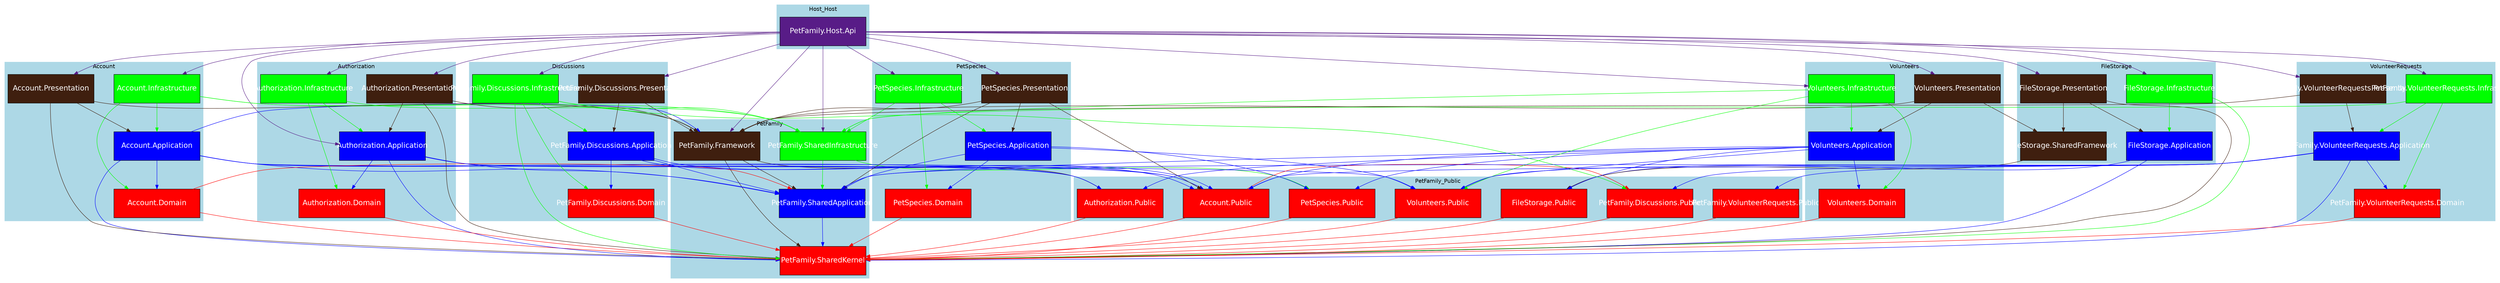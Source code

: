 digraph solution_dependencies {
rankdir=TD;
    graph[
   fontname="Helvetica",
  fontsize=14, 
 
  overlap=false,
  nodesep=0.7, 
  ranksep=1.0];
  node [
      shape=box, 
      style=filled, 
      fillcolor=lightblue,
      fontname="Helvetica",
      fontsize=18,
      width=3.0,
      height=1.0,
      fixedsize=true];
    subgraph cluster_Host_Host {
        label = "Host_Host";
        style=filled;
        fillcolor=lightblue;
        fontname="Helvetica";
        color = lightblue;
        {
        "PetFamily.Host.Api" [style=filled, fillcolor="#581C87", fontcolor="white", shape=box];
         }
    }
    subgraph cluster_PetFamily {
        label = "PetFamily";
        style=filled;
        fillcolor=lightblue;
        fontname="Helvetica";
        color = lightblue;
        {
        "PetFamily.Framework" [style=filled, fillcolor="#3F1F0F", fontcolor="white", shape=box];
        "PetFamily.SharedApplication" [style=filled, fillcolor="blue", fontcolor="white", shape=box];
        "PetFamily.SharedInfrastructure" [style=filled, fillcolor="green", fontcolor="white", shape=box];
        "PetFamily.SharedKernel" [style=filled, fillcolor="red", fontcolor="white", shape=box];
         }
    }
    subgraph cluster_Account {
        label = "Account";
        style=filled;
        fillcolor=lightblue;
        fontname="Helvetica";
        color = lightblue;
        {
        "Account.Application" [style=filled, fillcolor="blue", fontcolor="white", shape=box];
        "Account.Domain" [style=filled, fillcolor="red", fontcolor="white", shape=box];
        "Account.Infrastructure" [style=filled, fillcolor="green", fontcolor="white", shape=box];
        "Account.Presentation" [style=filled, fillcolor="#3F1F0F", fontcolor="white", shape=box];
         }
    }
    subgraph cluster_PetFamily_Public {
        label = "PetFamily_Public";
        style=filled;
        fillcolor=lightblue;
        fontname="Helvetica";
        color = lightblue;
        {
             rank=same;
        "Account.Public" [style=filled, fillcolor="red", fontcolor="white", shape=box];
        "Authorization.Public" [style=filled, fillcolor="red", fontcolor="white", shape=box];
        "FileStorage.Public" [style=filled, fillcolor="red", fontcolor="white", shape=box];
        "PetFamily.Discussions.Public" [style=filled, fillcolor="red", fontcolor="white", shape=box];
        "PetSpecies.Public" [style=filled, fillcolor="red", fontcolor="white", shape=box];
        "Volunteers.Public" [style=filled, fillcolor="red", fontcolor="white", shape=box];
        "PetFamily.VolunteerRequests.Public" [style=filled, fillcolor="red", fontcolor="white", shape=box];
         }
    }
    subgraph cluster_Authorization {
        label = "Authorization";
        style=filled;
        fillcolor=lightblue;
        fontname="Helvetica";
        color = lightblue;
        {
        "Authorization.Application" [style=filled, fillcolor="blue", fontcolor="white", shape=box];
        "Authorization.Domain" [style=filled, fillcolor="red", fontcolor="white", shape=box];
        "Authorization.Infrastructure" [style=filled, fillcolor="green", fontcolor="white", shape=box];
        "Authorization.Presentation" [style=filled, fillcolor="#3F1F0F", fontcolor="white", shape=box];
         }
    }
    subgraph cluster_FileStorage {
        label = "FileStorage";
        style=filled;
        fillcolor=lightblue;
        fontname="Helvetica";
        color = lightblue;
        {
        "FileStorage.Application" [style=filled, fillcolor="blue", fontcolor="white", shape=box];
        "FileStorage.Infrastructure" [style=filled, fillcolor="green", fontcolor="white", shape=box];
        "FileStorage.Presentation" [style=filled, fillcolor="#3F1F0F", fontcolor="white", shape=box];
        "FileStorage.SharedFramework" [style=filled, fillcolor="#3F1F0F", fontcolor="white", shape=box];
         }
    }
    subgraph cluster_Discussions {
        label = "Discussions";
        style=filled;
        fillcolor=lightblue;
        fontname="Helvetica";
        color = lightblue;
        {
        "PetFamily.Discussions.Presentation" [style=filled, fillcolor="#3F1F0F", fontcolor="white", shape=box];
        "PetFamily.Discussions.Application" [style=filled, fillcolor="blue", fontcolor="white", shape=box];
        "PetFamily.Discussions.Infrastructure" [style=filled, fillcolor="green", fontcolor="white", shape=box];
        "PetFamily.Discussions.Domain" [style=filled, fillcolor="red", fontcolor="white", shape=box];
         }
    }
    subgraph cluster_PetSpecies {
        label = "PetSpecies";
        style=filled;
        fillcolor=lightblue;
        fontname="Helvetica";
        color = lightblue;
        {
        "PetSpecies.Application" [style=filled, fillcolor="blue", fontcolor="white", shape=box];
        "PetSpecies.Domain" [style=filled, fillcolor="red", fontcolor="white", shape=box];
        "PetSpecies.Infrastructure" [style=filled, fillcolor="green", fontcolor="white", shape=box];
        "PetSpecies.Presentation" [style=filled, fillcolor="#3F1F0F", fontcolor="white", shape=box];
         }
    }
    subgraph cluster_Volunteers {
        label = "Volunteers";
        style=filled;
        fillcolor=lightblue;
        fontname="Helvetica";
        color = lightblue;
        {
        "Volunteers.Application" [style=filled, fillcolor="blue", fontcolor="white", shape=box];
        "Volunteers.Domain" [style=filled, fillcolor="red", fontcolor="white", shape=box];
        "Volunteers.Infrastructure" [style=filled, fillcolor="green", fontcolor="white", shape=box];
        "Volunteers.Presentation" [style=filled, fillcolor="#3F1F0F", fontcolor="white", shape=box];
         }
    }
    subgraph cluster_VolunteerRequests {
        label = "VolunteerRequests";
        style=filled;
        fillcolor=lightblue;
        fontname="Helvetica";
        color = lightblue;
        {
        "PetFamily.VolunteerRequests.Presentation" [style=filled, fillcolor="#3F1F0F", fontcolor="white", shape=box];
        "PetFamily.VolunteerRequests.Application" [style=filled, fillcolor="blue", fontcolor="white", shape=box];
        "PetFamily.VolunteerRequests.Domain" [style=filled, fillcolor="red", fontcolor="white", shape=box];
        "PetFamily.VolunteerRequests.Infrastructure" [style=filled, fillcolor="green", fontcolor="white", shape=box];
         }
    }
    "PetFamily.Host.Api" -> "Account.Infrastructure" [color="#581C87"];
    "PetFamily.Host.Api" -> "Account.Presentation" [color="#581C87"];
    "PetFamily.Host.Api" -> "Authorization.Application" [color="#581C87"];
    "PetFamily.Host.Api" -> "Authorization.Infrastructure" [color="#581C87"];
    "PetFamily.Host.Api" -> "Authorization.Presentation" [color="#581C87"];
    "PetFamily.Host.Api" -> "FileStorage.Infrastructure" [color="#581C87"];
    "PetFamily.Host.Api" -> "FileStorage.Presentation" [color="#581C87"];
    "PetFamily.Host.Api" -> "PetFamily.Discussions.Presentation" [color="#581C87"];
    "PetFamily.Host.Api" -> "PetFamily.Discussions.Infrastructure" [color="#581C87"];
    "PetFamily.Host.Api" -> "PetSpecies.Infrastructure" [color="#581C87"];
    "PetFamily.Host.Api" -> "PetSpecies.Presentation" [color="#581C87"];
    "PetFamily.Host.Api" -> "PetFamily.VolunteerRequests.Presentation" [color="#581C87"];
    "PetFamily.Host.Api" -> "PetFamily.VolunteerRequests.Infrastructure" [color="#581C87"];
    "PetFamily.Host.Api" -> "Volunteers.Infrastructure" [color="#581C87"];
    "PetFamily.Host.Api" -> "Volunteers.Presentation" [color="#581C87"];
    "PetFamily.Host.Api" -> "PetFamily.Framework" [color="#581C87"];
    "PetFamily.Host.Api" -> "PetFamily.SharedInfrastructure" [color="#581C87"];
    "PetFamily.Framework" -> "Authorization.Public" [color="#3F1F0F"];
    "PetFamily.Framework" -> "PetFamily.SharedApplication" [color="#3F1F0F"];
    "PetFamily.Framework" -> "PetFamily.SharedKernel" [color="#3F1F0F"];
    "PetFamily.SharedApplication" -> "PetFamily.SharedKernel" [color="blue"];
    "PetFamily.SharedInfrastructure" -> "PetSpecies.Public" [color="green"];
    "PetFamily.SharedInfrastructure" -> "PetFamily.SharedApplication" [color="green"];
    "Account.Application" -> "Volunteers.Public" [color="blue"];
    "Account.Application" -> "PetFamily.Framework" [color="blue"];
    "Account.Application" -> "PetFamily.SharedApplication" [color="blue"];
    "Account.Application" -> "PetFamily.SharedKernel" [color="blue"];
    "Account.Application" -> "Authorization.Public" [color="blue"];
    "Account.Application" -> "Account.Domain" [color="blue"];
    "Account.Application" -> "Account.Public" [color="blue"];
    "Account.Domain" -> "PetFamily.SharedApplication" [color="red"];
    "Account.Domain" -> "PetFamily.SharedKernel" [color="red"];
    "Account.Infrastructure" -> "PetFamily.Framework" [color="green"];
    "Account.Infrastructure" -> "PetFamily.SharedInfrastructure" [color="green"];
    "Account.Infrastructure" -> "Account.Application" [color="green"];
    "Account.Infrastructure" -> "Account.Domain" [color="green"];
    "Account.Presentation" -> "PetFamily.Framework" [color="#3F1F0F"];
    "Account.Presentation" -> "PetFamily.SharedKernel" [color="#3F1F0F"];
    "Account.Presentation" -> "Account.Application" [color="#3F1F0F"];
    "Account.Public" -> "PetFamily.Discussions.Public" [color="red"];
    "Account.Public" -> "PetFamily.SharedKernel" [color="red"];
    "Authorization.Public" -> "PetFamily.SharedKernel" [color="red"];
    "FileStorage.Public" -> "PetFamily.SharedKernel" [color="red"];
    "PetFamily.Discussions.Public" -> "PetFamily.SharedKernel" [color="red"];
    "PetSpecies.Public" -> "PetFamily.SharedKernel" [color="red"];
    "Volunteers.Public" -> "PetFamily.SharedKernel" [color="red"];
    "PetFamily.VolunteerRequests.Public" -> "PetFamily.SharedKernel" [color="red"];
    "Authorization.Application" -> "PetFamily.SharedApplication" [color="blue"];
    "Authorization.Application" -> "PetFamily.SharedKernel" [color="blue"];
    "Authorization.Application" -> "Account.Public" [color="blue"];
    "Authorization.Application" -> "Authorization.Domain" [color="blue"];
    "Authorization.Application" -> "Authorization.Public" [color="blue"];
    "Authorization.Domain" -> "PetFamily.SharedKernel" [color="red"];
    "Authorization.Infrastructure" -> "PetFamily.SharedInfrastructure" [color="green"];
    "Authorization.Infrastructure" -> "Authorization.Application" [color="green"];
    "Authorization.Infrastructure" -> "Authorization.Domain" [color="green"];
    "Authorization.Presentation" -> "PetFamily.Framework" [color="#3F1F0F"];
    "Authorization.Presentation" -> "PetFamily.SharedKernel" [color="#3F1F0F"];
    "Authorization.Presentation" -> "Authorization.Application" [color="#3F1F0F"];
    "FileStorage.Application" -> "PetFamily.SharedKernel" [color="blue"];
    "FileStorage.Application" -> "FileStorage.Public" [color="blue"];
    "FileStorage.Infrastructure" -> "PetFamily.SharedKernel" [color="green"];
    "FileStorage.Infrastructure" -> "FileStorage.Application" [color="green"];
    "FileStorage.Presentation" -> "PetFamily.SharedKernel" [color="#3F1F0F"];
    "FileStorage.Presentation" -> "FileStorage.Application" [color="#3F1F0F"];
    "FileStorage.Presentation" -> "FileStorage.SharedFramework" [color="#3F1F0F"];
    "FileStorage.SharedFramework" -> "FileStorage.Public" [color="#3F1F0F"];
    "PetFamily.Discussions.Presentation" -> "PetFamily.Framework" [color="#3F1F0F"];
    "PetFamily.Discussions.Presentation" -> "PetFamily.Discussions.Application" [color="#3F1F0F"];
    "PetFamily.Discussions.Application" -> "Account.Public" [color="blue"];
    "PetFamily.Discussions.Application" -> "Account.Public" [color="blue"];
    "PetFamily.Discussions.Application" -> "PetFamily.SharedApplication" [color="blue"];
    "PetFamily.Discussions.Application" -> "PetFamily.Discussions.Domain" [color="blue"];
    "PetFamily.Discussions.Infrastructure" -> "PetFamily.SharedInfrastructure" [color="green"];
    "PetFamily.Discussions.Infrastructure" -> "PetFamily.SharedKernel" [color="green"];
    "PetFamily.Discussions.Infrastructure" -> "PetFamily.Discussions.Application" [color="green"];
    "PetFamily.Discussions.Infrastructure" -> "PetFamily.Discussions.Public" [color="green"];
    "PetFamily.Discussions.Infrastructure" -> "PetFamily.Discussions.Domain" [color="green"];
    "PetFamily.Discussions.Domain" -> "PetFamily.SharedKernel" [color="red"];
    "PetSpecies.Application" -> "PetFamily.SharedApplication" [color="blue"];
    "PetSpecies.Application" -> "Volunteers.Public" [color="blue"];
    "PetSpecies.Application" -> "PetSpecies.Domain" [color="blue"];
    "PetSpecies.Application" -> "PetSpecies.Public" [color="blue"];
    "PetSpecies.Domain" -> "PetFamily.SharedKernel" [color="red"];
    "PetSpecies.Infrastructure" -> "PetFamily.SharedInfrastructure" [color="green"];
    "PetSpecies.Infrastructure" -> "PetSpecies.Application" [color="green"];
    "PetSpecies.Infrastructure" -> "PetSpecies.Domain" [color="green"];
    "PetSpecies.Presentation" -> "Account.Public" [color="#3F1F0F"];
    "PetSpecies.Presentation" -> "PetFamily.Framework" [color="#3F1F0F"];
    "PetSpecies.Presentation" -> "PetFamily.SharedApplication" [color="#3F1F0F"];
    "PetSpecies.Presentation" -> "PetSpecies.Application" [color="#3F1F0F"];
    "Volunteers.Application" -> "Account.Public" [color="blue"];
    "Volunteers.Application" -> "Authorization.Public" [color="blue"];
    "Volunteers.Application" -> "FileStorage.Public" [color="blue"];
    "Volunteers.Application" -> "PetFamily.SharedApplication" [color="blue"];
    "Volunteers.Application" -> "PetSpecies.Public" [color="blue"];
    "Volunteers.Application" -> "Volunteers.Domain" [color="blue"];
    "Volunteers.Application" -> "Volunteers.Public" [color="blue"];
    "Volunteers.Domain" -> "PetFamily.SharedKernel" [color="red"];
    "Volunteers.Infrastructure" -> "PetFamily.SharedInfrastructure" [color="green"];
    "Volunteers.Infrastructure" -> "Volunteers.Application" [color="green"];
    "Volunteers.Infrastructure" -> "Volunteers.Domain" [color="green"];
    "Volunteers.Infrastructure" -> "Volunteers.Public" [color="green"];
    "Volunteers.Presentation" -> "FileStorage.SharedFramework" [color="#3F1F0F"];
    "Volunteers.Presentation" -> "PetFamily.Framework" [color="#3F1F0F"];
    "Volunteers.Presentation" -> "Volunteers.Application" [color="#3F1F0F"];
    "PetFamily.VolunteerRequests.Presentation" -> "PetFamily.Framework" [color="#3F1F0F"];
    "PetFamily.VolunteerRequests.Presentation" -> "PetFamily.VolunteerRequests.Application" [color="#3F1F0F"];
    "PetFamily.VolunteerRequests.Application" -> "Account.Public" [color="blue"];
    "PetFamily.VolunteerRequests.Application" -> "PetFamily.SharedApplication" [color="blue"];
    "PetFamily.VolunteerRequests.Application" -> "PetFamily.SharedKernel" [color="blue"];
    "PetFamily.VolunteerRequests.Application" -> "PetFamily.Discussions.Public" [color="blue"];
    "PetFamily.VolunteerRequests.Application" -> "Volunteers.Public" [color="blue"];
    "PetFamily.VolunteerRequests.Application" -> "PetFamily.VolunteerRequests.Domain" [color="blue"];
    "PetFamily.VolunteerRequests.Application" -> "PetFamily.VolunteerRequests.Public" [color="blue"];
    "PetFamily.VolunteerRequests.Domain" -> "PetFamily.SharedKernel" [color="red"];
    "PetFamily.VolunteerRequests.Infrastructure" -> "PetFamily.SharedInfrastructure" [color="green"];
    "PetFamily.VolunteerRequests.Infrastructure" -> "PetFamily.VolunteerRequests.Application" [color="green"];
    "PetFamily.VolunteerRequests.Infrastructure" -> "PetFamily.VolunteerRequests.Domain" [color="green"];
}
